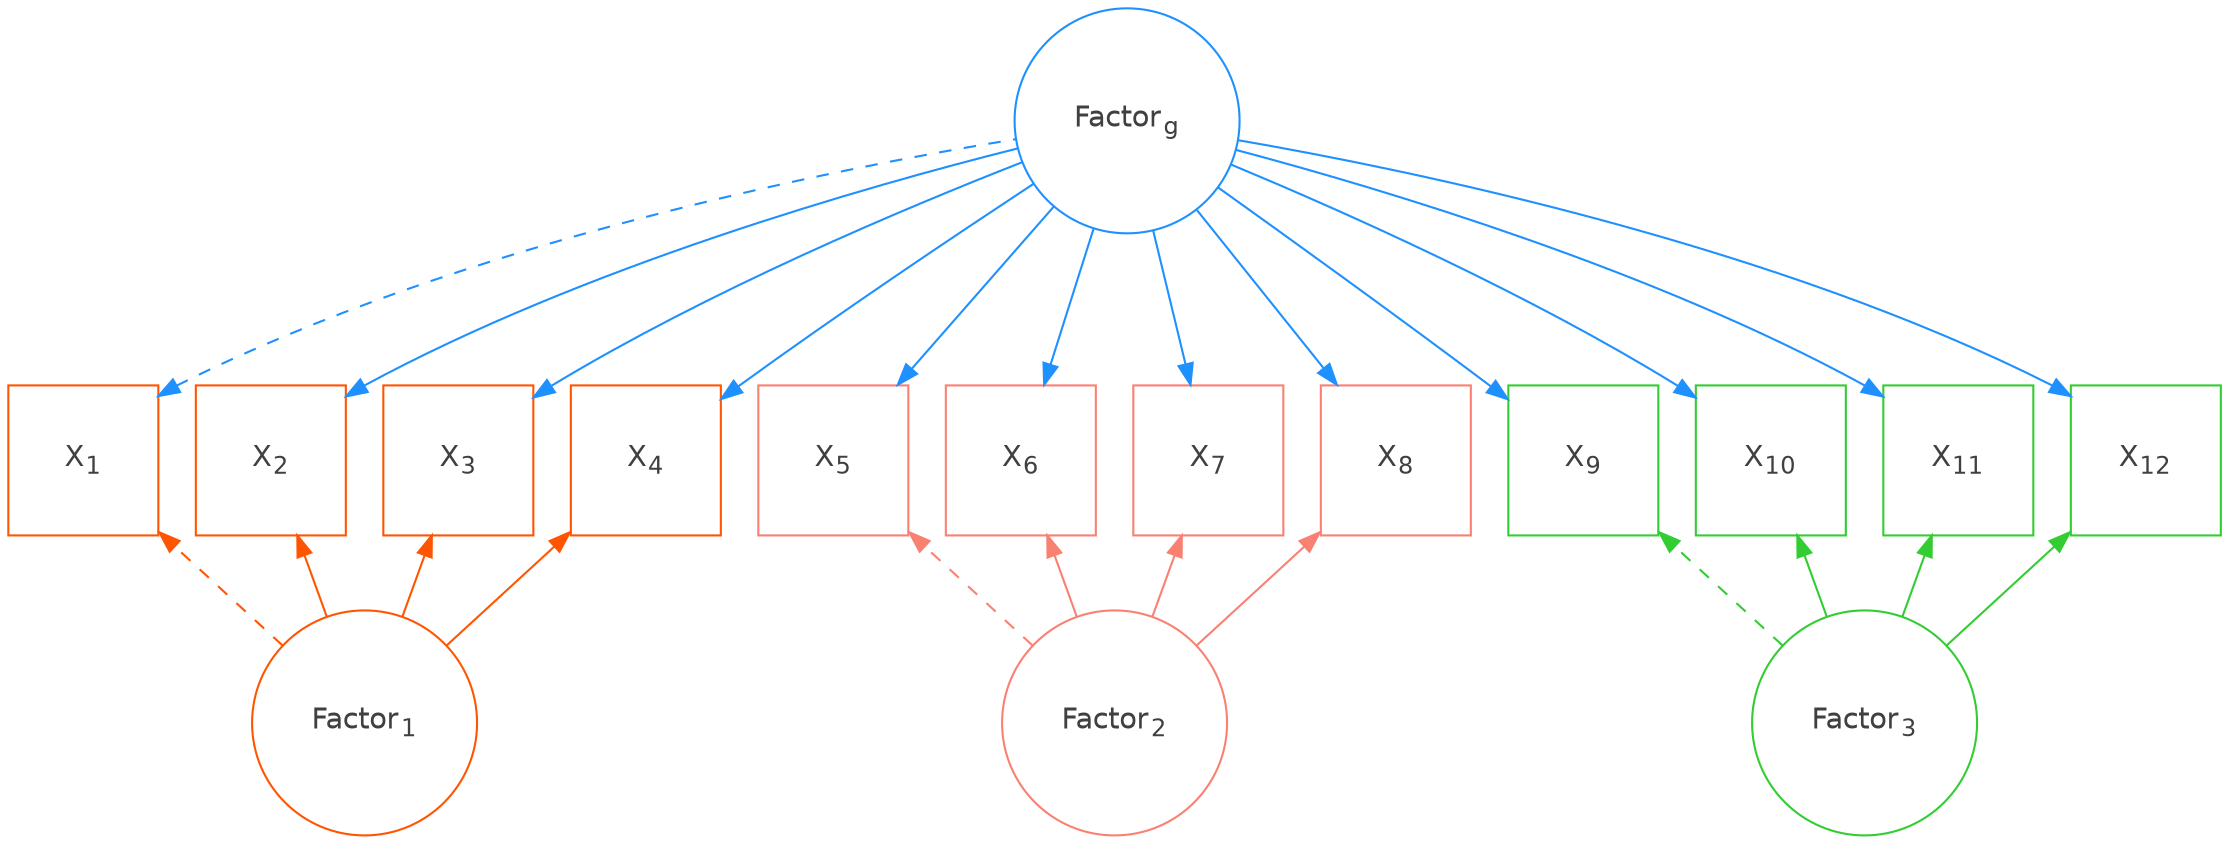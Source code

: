 digraph bifactor {
 # Intialization of graph attributes
 graph [overlap = false rankdir=BT bgcolor=transparent]
 
 # Initialization of node attributes
 node [shape = circle,
 fontname = Helvetica,
 color = gray80,
 type = box,
 fixedsize = true]
 
 # Node statements
 node [width=1.5, height=1, shape=circle, fontcolor=gray25];
 subgraph{rank=same;
  F1 [label=<Factor<sub>1</sub>>, color="#ff5500"]; 
  F2 [label=<Factor<sub>2</sub>>, color=salmon]; 
  F3 [label=<Factor<sub>3</sub>>, color=limegreen]; 
  }
  Fg [label=<Factor<sub>g</sub>>, color=dodgerblue]; 
 
 node [width=1, shape=square, color=gray10]
 subgraph {
    rank=same;
    X1 [label=<X<sub>1</sub>>, color="#ff5500"]; 
    X2 [label=<X<sub>2</sub>>, color="#ff5500"]; 
    X3 [label=<X<sub>3</sub>>, color="#ff5500"]; 
    X4 [label=<X<sub>4</sub>>, color="#ff5500"]; 
 }
 node [width=1, shape=square, color=salmon]
 subgraph {
    rank=same;
    X5 [label=<X<sub>5</sub>>]; 
    X6 [label=<X<sub>6</sub>>]; 
    X7 [label=<X<sub>7</sub>>]; 
    X8 [label=<X<sub>8</sub>>]; 
 }
 node [width=1, shape=square, color=limegreen]
 subgraph {
    rank=same;
    X9 [label=<X<sub>9</sub>>]; 
    X10 [label=<X<sub>10</sub>>]; 
    X11 [label=<X<sub>11</sub>>]; 
    X12 [label=<X<sub>12</sub>>]; 
 }
 # Initialization of edge attributes
 edge [color = gray50, rel = yields]
 
 # Edge statements
 F1 -> X1 [style=dashed color="#ff5500"] ;
 F1 -> {X2 X3 X4} [color="#ff5500"] ;

 F2 -> X5 [style=dashed  color=salmon] ;
 F2 -> {X6 X7 X8} [color=salmon];

 F3 -> X9 [style=dashed color=limegreen] ;
 F3 -> {X10 X11 X12}[color=limegreen];

 # edge[dir=both, style=curved]
 # F1 -> F2;
 # F2 -> F3;
 # F3 -> F1;

 edge [dir=back; minlen=2.3 color=dodgerblue]
 X1 -> Fg [style=dashed]; 
 {X2 X3 X4 X5 X6 X7 X8 X9 X10 X11 X12} -> Fg;

 
}